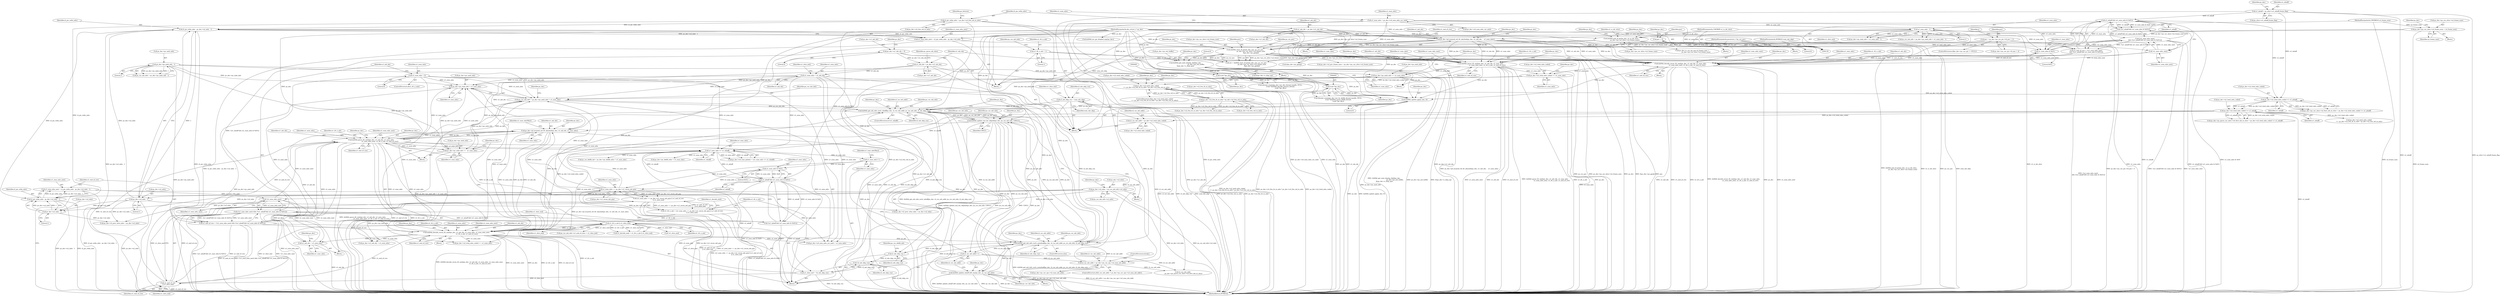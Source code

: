 digraph "0_Android_e629194c62a9a129ce378e08cb1059a8a53f1795_0@pointer" {
"1001018" [label="(Call,ps_dec->ps_nmb_info + u1_num_mbs)"];
"1000549" [label="(Call,ps_dec->ps_nmb_info - 1)"];
"1001253" [label="(Call,ps_dec->ps_nmb_info +=  u1_num_mbs)"];
"1001246" [label="(Call,ih264d_parse_tfr_nmb(ps_dec, u1_mb_idx, u1_num_mbs,\n                                     u1_num_mbs_next, u1_tfr_n_mb, u1_end_of_row))"];
"1001222" [label="(Call,ps_dec->pf_mvpred_ref_tfr_nby2mb(ps_dec, u1_mb_idx, u1_num_mbs))"];
"1001163" [label="(Call,ih264d_update_mbaff_left_nnz(ps_dec, ps_cur_mb_info))"];
"1001135" [label="(Call,ih264d_update_nnz_for_skipmb(ps_dec, ps_cur_mb_info, CAVLC))"];
"1001064" [label="(Call,ih264d_get_mb_info_cavlc_mbaff(ps_dec, i2_cur_mb_addr, ps_cur_mb_info, i2_mb_skip_run))"];
"1000966" [label="(Call,ih264d_update_qp(ps_dec, 0))"];
"1000681" [label="(Call,ih264d_decode_recon_tfr_nmb(ps_dec, u1_mb_idx, u1_num_mbs,\n                            u1_num_mbs_next, u1_tfr_n_mb, u1_end_of_row))"];
"1000620" [label="(Call,ps_dec->pf_mvpred_ref_tfr_nby2mb(ps_dec, u1_mb_idx,    u1_num_mbs))"];
"1000131" [label="(MethodParameterIn,dec_struct_t * ps_dec)"];
"1000142" [label="(Call,u1_mb_idx = ps_dec->u1_mb_idx)"];
"1000523" [label="(Call,u1_num_mbs = ps_dec->u4_num_mbs_cur_nmb)"];
"1000537" [label="(Call,u1_num_mbs - 1)"];
"1000648" [label="(Call,u1_num_mbs & 0x01)"];
"1000643" [label="(Call,!u1_num_mbs_next)"];
"1000631" [label="(Call,u1_num_mbs_next = i2_pic_wdin_mbs - ps_dec->u2_mbx - 1)"];
"1000633" [label="(Call,i2_pic_wdin_mbs - ps_dec->u2_mbx - 1)"];
"1000151" [label="(Call,i2_pic_wdin_mbs = ps_dec->u2_frm_wd_in_mbs)"];
"1000635" [label="(Call,ps_dec->u2_mbx - 1)"];
"1000574" [label="(Call,ps_dec->u2_mbx = ps_cur_mb_info->u2_mbx)"];
"1000654" [label="(Call,u1_tfr_n_mb = 1)"];
"1000640" [label="(Call,u1_end_of_row = (!u1_num_mbs_next)\n && (!(u1_mbaff && (u1_num_mbs & 0x01))))"];
"1000642" [label="(Call,(!u1_num_mbs_next)\n && (!(u1_mbaff && (u1_num_mbs & 0x01))))"];
"1000645" [label="(Call,!(u1_mbaff && (u1_num_mbs & 0x01)))"];
"1000646" [label="(Call,u1_mbaff && (u1_num_mbs & 0x01))"];
"1000190" [label="(Call,u1_mbaff = ps_slice->u1_mbaff_frame_flag)"];
"1000393" [label="(Call,ih264d_get_next_display_field(ps_dec,\n                                              ps_dec->ps_out_buffer,\n &(ps_dec->s_disp_op)))"];
"1000354" [label="(Call,ih264d_start_of_pic(ps_dec, poc, ps_cur_poc,\n                         ps_dec->ps_cur_slice->u2_frame_num,\n                         &ps_dec->ps_pps[j]))"];
"1000228" [label="(Call,ih264d_end_of_pic(ps_dec, u1_is_idr_slice,\n                ps_dec->ps_cur_slice->u2_frame_num))"];
"1000133" [label="(MethodParameterIn,UWORD8 u1_is_idr_slice)"];
"1000215" [label="(Call,ps_dec->ps_cur_slice->u2_frame_num = u2_frame_num)"];
"1000134" [label="(MethodParameterIn,UWORD16 u2_frame_num)"];
"1000251" [label="(Call,poc = 0)"];
"1000282" [label="(Call,poc = ps_dec->ps_cur_pic->i4_poc + 2)"];
"1000135" [label="(MethodParameterIn,pocstruct_t *ps_cur_poc)"];
"1000448" [label="(Call,(void *)ps_dec)"];
"1000492" [label="(Call,(void *)ps_dec)"];
"1000667" [label="(Call,ih264d_parse_tfr_nmb(ps_dec, u1_mb_idx, u1_num_mbs,\n                            u1_num_mbs_next, u1_tfr_n_mb, u1_end_of_row))"];
"1001260" [label="(Call,ih264d_decode_recon_tfr_nmb(ps_dec, u1_mb_idx, u1_num_mbs, u1_num_mbs_next,\n                                            u1_tfr_n_mb, u1_end_of_row))"];
"1001186" [label="(Call,!u1_num_mbs_next)"];
"1001174" [label="(Call,u1_num_mbs_next = i2_pic_wdin_mbs - ps_dec->u2_mbx - 1)"];
"1001176" [label="(Call,i2_pic_wdin_mbs - ps_dec->u2_mbx - 1)"];
"1001178" [label="(Call,ps_dec->u2_mbx - 1)"];
"1001211" [label="(Call,u1_tfr_n_mb || u1_slice_end)"];
"1001198" [label="(Call,u1_tfr_n_mb = (u1_num_mbs == ps_dec->u1_recon_mb_grp) || u1_end_of_row\n || u1_slice_end)"];
"1001200" [label="(Call,(u1_num_mbs == ps_dec->u1_recon_mb_grp) || u1_end_of_row\n || u1_slice_end)"];
"1001201" [label="(Call,u1_num_mbs == ps_dec->u1_recon_mb_grp)"];
"1001191" [label="(Call,u1_num_mbs & 0x01)"];
"1001168" [label="(Call,u1_num_mbs++)"];
"1001037" [label="(Call,u1_num_mbs >> u1_mbaff)"];
"1000979" [label="(Call,u1_num_mbs = u1_mb_idx)"];
"1000969" [label="(Call,u1_mb_idx = ps_dec->u1_mb_idx)"];
"1000693" [label="(Call,ps_dec->u1_mb_idx = 0)"];
"1001274" [label="(Call,u1_num_mbs = 0)"];
"1001189" [label="(Call,u1_mbaff && (u1_num_mbs & 0x01))"];
"1000883" [label="(Call,ps_dec->u2_total_mbs_coded << u1_mbaff)"];
"1000843" [label="(Call,ps_dec->u2_total_mbs_coded << u1_mbaff)"];
"1000704" [label="(Call,ps_dec->u2_total_mbs_coded\n >= ps_dec->u2_frm_ht_in_mbs * ps_dec->u2_frm_wd_in_mbs)"];
"1000688" [label="(Call,ps_dec->u2_total_mbs_coded += u1_num_mbs)"];
"1000708" [label="(Call,ps_dec->u2_frm_ht_in_mbs * ps_dec->u2_frm_wd_in_mbs)"];
"1001206" [label="(Call,u1_end_of_row\n || u1_slice_end)"];
"1001183" [label="(Call,u1_end_of_row = (!u1_num_mbs_next) && (!(u1_mbaff && (u1_num_mbs & 0x01))))"];
"1001185" [label="(Call,(!u1_num_mbs_next) && (!(u1_mbaff && (u1_num_mbs & 0x01))))"];
"1001188" [label="(Call,!(u1_mbaff && (u1_num_mbs & 0x01)))"];
"1001194" [label="(Call,u1_slice_end = !i2_mb_skip_run)"];
"1001196" [label="(Call,!i2_mb_skip_run)"];
"1001151" [label="(Call,i2_mb_skip_run--)"];
"1001070" [label="(Call,ih264d_get_mb_info_cavlc_nonmbaff(ps_dec, i2_cur_mb_addr, ps_cur_mb_info, i2_mb_skip_run))"];
"1001008" [label="(Call,i2_cur_mb_addr > ps_dec->ps_cur_sps->u2_max_mb_addr)"];
"1001166" [label="(Call,i2_cur_mb_addr++)"];
"1000994" [label="(Call,i2_cur_mb_addr = ps_dec->u2_total_mbs_coded)"];
"1001016" [label="(Call,ps_cur_mb_info = ps_dec->ps_nmb_info + u1_num_mbs)"];
"1000674" [label="(Call,ps_dec->ps_nmb_info += u1_num_mbs)"];
"1000999" [label="(Call,i2_mb_skip_run = num_mb_skip)"];
"1000132" [label="(MethodParameterIn,WORD32 num_mb_skip)"];
"1001277" [label="(Call,u1_mb_idx = u1_num_mbs)"];
"1000160" [label="(Identifier,ps_bitstrm)"];
"1001185" [label="(Call,(!u1_num_mbs_next) && (!(u1_mbaff && (u1_num_mbs & 0x01))))"];
"1001033" [label="(Call,ps_dec->u4_num_pmbair = (u1_num_mbs >> u1_mbaff))"];
"1001065" [label="(Identifier,ps_dec)"];
"1000670" [label="(Identifier,u1_num_mbs)"];
"1001184" [label="(Identifier,u1_end_of_row)"];
"1001200" [label="(Call,(u1_num_mbs == ps_dec->u1_recon_mb_grp) || u1_end_of_row\n || u1_slice_end)"];
"1001190" [label="(Identifier,u1_mbaff)"];
"1000538" [label="(Identifier,u1_num_mbs)"];
"1001245" [label="(Block,)"];
"1000404" [label="(Literal,0)"];
"1000492" [label="(Call,(void *)ps_dec)"];
"1001003" [label="(Call,!u1_slice_end)"];
"1000695" [label="(Identifier,ps_dec)"];
"1000684" [label="(Identifier,u1_num_mbs)"];
"1000448" [label="(Call,(void *)ps_dec)"];
"1001275" [label="(Identifier,u1_num_mbs)"];
"1001224" [label="(Identifier,u1_mb_idx)"];
"1001186" [label="(Call,!u1_num_mbs_next)"];
"1001194" [label="(Call,u1_slice_end = !i2_mb_skip_run)"];
"1001188" [label="(Call,!(u1_mbaff && (u1_num_mbs & 0x01)))"];
"1001000" [label="(Identifier,i2_mb_skip_run)"];
"1000690" [label="(Identifier,ps_dec)"];
"1001162" [label="(Block,)"];
"1001005" [label="(Block,)"];
"1001078" [label="(Identifier,ps_dec)"];
"1000999" [label="(Call,i2_mb_skip_run = num_mb_skip)"];
"1001151" [label="(Call,i2_mb_skip_run--)"];
"1000642" [label="(Call,(!u1_num_mbs_next)\n && (!(u1_mbaff && (u1_num_mbs & 0x01))))"];
"1000675" [label="(Call,ps_dec->ps_nmb_info)"];
"1000887" [label="(Identifier,u1_mbaff)"];
"1001196" [label="(Call,!i2_mb_skip_run)"];
"1000133" [label="(MethodParameterIn,UWORD8 u1_is_idr_slice)"];
"1001254" [label="(Call,ps_dec->ps_nmb_info)"];
"1000968" [label="(Literal,0)"];
"1000216" [label="(Call,ps_dec->ps_cur_slice->u2_frame_num)"];
"1001016" [label="(Call,ps_cur_mb_info = ps_dec->ps_nmb_info + u1_num_mbs)"];
"1001296" [label="(Call,i2_cur_mb_addr\n - ps_dec->ps_parse_cur_slice->u4_first_mb_in_slice)"];
"1000688" [label="(Call,ps_dec->u2_total_mbs_coded += u1_num_mbs)"];
"1000132" [label="(MethodParameterIn,WORD32 num_mb_skip)"];
"1001203" [label="(Call,ps_dec->u1_recon_mb_grp)"];
"1001040" [label="(Call,ps_cur_deblk_mb = ps_dec->ps_deblk_mbn + u1_num_mbs)"];
"1001248" [label="(Identifier,u1_mb_idx)"];
"1001164" [label="(Identifier,ps_dec)"];
"1000727" [label="(Call,ps_dec->i2_prev_slice_mbx = ps_dec->u2_mbx)"];
"1000643" [label="(Call,!u1_num_mbs_next)"];
"1000522" [label="(Block,)"];
"1000967" [label="(Identifier,ps_dec)"];
"1000681" [label="(Call,ih264d_decode_recon_tfr_nmb(ps_dec, u1_mb_idx, u1_num_mbs,\n                            u1_num_mbs_next, u1_tfr_n_mb, u1_end_of_row))"];
"1001249" [label="(Identifier,u1_num_mbs)"];
"1000659" [label="(Identifier,ps_cur_mb_info)"];
"1000225" [label="(Identifier,ps_dec)"];
"1000981" [label="(Identifier,u1_mb_idx)"];
"1000214" [label="(Block,)"];
"1000983" [label="(Identifier,u1_slice_end)"];
"1000356" [label="(Identifier,poc)"];
"1000647" [label="(Identifier,u1_mbaff)"];
"1000354" [label="(Call,ih264d_start_of_pic(ps_dec, poc, ps_cur_poc,\n                         ps_dec->ps_cur_slice->u2_frame_num,\n                         &ps_dec->ps_pps[j]))"];
"1001155" [label="(Identifier,ps_cur_deblk_mb)"];
"1000575" [label="(Call,ps_dec->u2_mbx)"];
"1000692" [label="(Identifier,u1_num_mbs)"];
"1000392" [label="(Block,)"];
"1001008" [label="(Call,i2_cur_mb_addr > ps_dec->ps_cur_sps->u2_max_mb_addr)"];
"1000621" [label="(Identifier,ps_dec)"];
"1000650" [label="(Literal,0x01)"];
"1000206" [label="(Call,ih264d_err_pic_dispbuf_mgr(ps_dec))"];
"1001066" [label="(Identifier,i2_cur_mb_addr)"];
"1001166" [label="(Call,i2_cur_mb_addr++)"];
"1000694" [label="(Call,ps_dec->u1_mb_idx)"];
"1001142" [label="(Identifier,ps_cur_mb_info)"];
"1001272" [label="(ControlStructure,if(u1_tfr_n_mb))"];
"1001251" [label="(Identifier,u1_tfr_n_mb)"];
"1000640" [label="(Call,u1_end_of_row = (!u1_num_mbs_next)\n && (!(u1_mbaff && (u1_num_mbs & 0x01))))"];
"1000215" [label="(Call,ps_dec->ps_cur_slice->u2_frame_num = u2_frame_num)"];
"1000994" [label="(Call,i2_cur_mb_addr = ps_dec->u2_total_mbs_coded)"];
"1000484" [label="(Call,ithread_create(ps_dec->pv_bs_deblk_thread_handle, NULL,\n (void *)ih264d_recon_deblk_thread,\n (void *)ps_dec))"];
"1000671" [label="(Identifier,u1_num_mbs_next)"];
"1000686" [label="(Identifier,u1_tfr_n_mb)"];
"1000363" [label="(Call,&ps_dec->ps_pps[j])"];
"1001179" [label="(Call,ps_dec->u2_mbx)"];
"1001010" [label="(Call,ps_dec->ps_cur_sps->u2_max_mb_addr)"];
"1000654" [label="(Call,u1_tfr_n_mb = 1)"];
"1000539" [label="(Literal,1)"];
"1000537" [label="(Call,u1_num_mbs - 1)"];
"1001137" [label="(Identifier,ps_cur_mb_info)"];
"1000231" [label="(Call,ps_dec->ps_cur_slice->u2_frame_num)"];
"1001023" [label="(Call,ps_dec->u4_num_mbs_cur_nmb = u1_num_mbs)"];
"1000697" [label="(Literal,0)"];
"1001222" [label="(Call,ps_dec->pf_mvpred_ref_tfr_nby2mb(ps_dec, u1_mb_idx, u1_num_mbs))"];
"1000644" [label="(Identifier,u1_num_mbs_next)"];
"1001176" [label="(Call,i2_pic_wdin_mbs - ps_dec->u2_mbx - 1)"];
"1000673" [label="(Identifier,u1_end_of_row)"];
"1000236" [label="(Call,ps_dec->s_cur_pic_poc.u2_frame_num =\n                ps_dec->ps_cur_slice->u2_frame_num)"];
"1001201" [label="(Call,u1_num_mbs == ps_dec->u1_recon_mb_grp)"];
"1001207" [label="(Identifier,u1_end_of_row)"];
"1000253" [label="(Literal,0)"];
"1001212" [label="(Identifier,u1_tfr_n_mb)"];
"1001223" [label="(Identifier,ps_dec)"];
"1001260" [label="(Call,ih264d_decode_recon_tfr_nmb(ps_dec, u1_mb_idx, u1_num_mbs, u1_num_mbs_next,\n                                            u1_tfr_n_mb, u1_end_of_row))"];
"1001073" [label="(Identifier,ps_cur_mb_info)"];
"1000251" [label="(Call,poc = 0)"];
"1000152" [label="(Identifier,i2_pic_wdin_mbs)"];
"1001152" [label="(Identifier,i2_mb_skip_run)"];
"1000689" [label="(Call,ps_dec->u2_total_mbs_coded)"];
"1001246" [label="(Call,ih264d_parse_tfr_nmb(ps_dec, u1_mb_idx, u1_num_mbs,\n                                     u1_num_mbs_next, u1_tfr_n_mb, u1_end_of_row))"];
"1001019" [label="(Call,ps_dec->ps_nmb_info)"];
"1001169" [label="(Identifier,u1_num_mbs)"];
"1000704" [label="(Call,ps_dec->u2_total_mbs_coded\n >= ps_dec->u2_frm_ht_in_mbs * ps_dec->u2_frm_wd_in_mbs)"];
"1001208" [label="(Identifier,u1_slice_end)"];
"1000633" [label="(Call,i2_pic_wdin_mbs - ps_dec->u2_mbx - 1)"];
"1000190" [label="(Call,u1_mbaff = ps_slice->u1_mbaff_frame_flag)"];
"1001210" [label="(Identifier,u1_decode_nmb)"];
"1000494" [label="(Identifier,ps_dec)"];
"1001198" [label="(Call,u1_tfr_n_mb = (u1_num_mbs == ps_dec->u1_recon_mb_grp) || u1_end_of_row\n || u1_slice_end)"];
"1000980" [label="(Identifier,u1_num_mbs)"];
"1000283" [label="(Identifier,poc)"];
"1001015" [label="(ControlStructure,break;)"];
"1000672" [label="(Identifier,u1_tfr_n_mb)"];
"1001213" [label="(Identifier,u1_slice_end)"];
"1001177" [label="(Identifier,i2_pic_wdin_mbs)"];
"1001339" [label="(Call,ps_dec->u2_total_mbs_coded\n >= ps_dec->u2_frm_ht_in_mbs * ps_dec->u2_frm_wd_in_mbs)"];
"1000703" [label="(ControlStructure,if(ps_dec->u2_total_mbs_coded\n >= ps_dec->u2_frm_ht_in_mbs * ps_dec->u2_frm_wd_in_mbs))"];
"1001255" [label="(Identifier,ps_dec)"];
"1001276" [label="(Literal,0)"];
"1001206" [label="(Call,u1_end_of_row\n || u1_slice_end)"];
"1000134" [label="(MethodParameterIn,UWORD16 u2_frame_num)"];
"1000284" [label="(Call,ps_dec->ps_cur_pic->i4_poc + 2)"];
"1000623" [label="(Identifier,u1_num_mbs)"];
"1001221" [label="(Block,)"];
"1000626" [label="(Identifier,ps_dec)"];
"1000201" [label="(Identifier,ps_dec)"];
"1001189" [label="(Call,u1_mbaff && (u1_num_mbs & 0x01))"];
"1001225" [label="(Identifier,u1_num_mbs)"];
"1000971" [label="(Call,ps_dec->u1_mb_idx)"];
"1000712" [label="(Call,ps_dec->u2_frm_wd_in_mbs)"];
"1000683" [label="(Identifier,u1_mb_idx)"];
"1000257" [label="(Identifier,ps_dec)"];
"1000868" [label="(Call,ps_dec->u2_prv_frame_num = ps_dec->ps_cur_slice->u2_frame_num)"];
"1000693" [label="(Call,ps_dec->u1_mb_idx = 0)"];
"1001071" [label="(Identifier,ps_dec)"];
"1001062" [label="(ControlStructure,if (u1_mbaff))"];
"1000641" [label="(Identifier,u1_end_of_row)"];
"1000996" [label="(Call,ps_dec->u2_total_mbs_coded)"];
"1000357" [label="(Identifier,ps_cur_poc)"];
"1001138" [label="(Identifier,CAVLC)"];
"1000352" [label="(Call,ret = ih264d_start_of_pic(ps_dec, poc, ps_cur_poc,\n                         ps_dec->ps_cur_slice->u2_frame_num,\n                         &ps_dec->ps_pps[j]))"];
"1001274" [label="(Call,u1_num_mbs = 0)"];
"1000239" [label="(Identifier,ps_dec)"];
"1001018" [label="(Call,ps_dec->ps_nmb_info + u1_num_mbs)"];
"1001257" [label="(Identifier,u1_num_mbs)"];
"1000191" [label="(Identifier,u1_mbaff)"];
"1001001" [label="(Identifier,num_mb_skip)"];
"1001163" [label="(Call,ih264d_update_mbaff_left_nnz(ps_dec, ps_cur_mb_info))"];
"1001037" [label="(Call,u1_num_mbs >> u1_mbaff)"];
"1001259" [label="(Block,)"];
"1000620" [label="(Call,ps_dec->pf_mvpred_ref_tfr_nby2mb(ps_dec, u1_mb_idx,    u1_num_mbs))"];
"1001279" [label="(Identifier,u1_num_mbs)"];
"1001282" [label="(Identifier,ps_dec)"];
"1000230" [label="(Identifier,u1_is_idr_slice)"];
"1001182" [label="(Literal,1)"];
"1001039" [label="(Identifier,u1_mbaff)"];
"1000652" [label="(Identifier,u1_slice_end)"];
"1001069" [label="(ControlStructure,else)"];
"1000192" [label="(Call,ps_slice->u1_mbaff_frame_flag)"];
"1000221" [label="(Identifier,u2_frame_num)"];
"1000276" [label="(ControlStructure,if(ps_dec->ps_cur_pic != NULL))"];
"1000685" [label="(Identifier,u1_num_mbs_next)"];
"1000151" [label="(Call,i2_pic_wdin_mbs = ps_dec->u2_frm_wd_in_mbs)"];
"1000395" [label="(Call,ps_dec->ps_out_buffer)"];
"1000667" [label="(Call,ih264d_parse_tfr_nmb(ps_dec, u1_mb_idx, u1_num_mbs,\n                            u1_num_mbs_next, u1_tfr_n_mb, u1_end_of_row))"];
"1000229" [label="(Identifier,ps_dec)"];
"1000676" [label="(Identifier,ps_dec)"];
"1001264" [label="(Identifier,u1_num_mbs_next)"];
"1001175" [label="(Identifier,u1_num_mbs_next)"];
"1001250" [label="(Identifier,u1_num_mbs_next)"];
"1000883" [label="(Call,ps_dec->u2_total_mbs_coded << u1_mbaff)"];
"1000884" [label="(Call,ps_dec->u2_total_mbs_coded)"];
"1001195" [label="(Identifier,u1_slice_end)"];
"1000153" [label="(Call,ps_dec->u2_frm_wd_in_mbs)"];
"1000450" [label="(Identifier,ps_dec)"];
"1000131" [label="(MethodParameterIn,dec_struct_t * ps_dec)"];
"1000843" [label="(Call,ps_dec->u2_total_mbs_coded << u1_mbaff)"];
"1000549" [label="(Call,ps_dec->ps_nmb_info - 1)"];
"1000525" [label="(Call,ps_dec->u4_num_mbs_cur_nmb)"];
"1001262" [label="(Identifier,u1_mb_idx)"];
"1001038" [label="(Identifier,u1_num_mbs)"];
"1000674" [label="(Call,ps_dec->ps_nmb_info += u1_num_mbs)"];
"1001261" [label="(Identifier,ps_dec)"];
"1000550" [label="(Call,ps_dec->ps_nmb_info)"];
"1000645" [label="(Call,!(u1_mbaff && (u1_num_mbs & 0x01)))"];
"1001277" [label="(Call,u1_mb_idx = u1_num_mbs)"];
"1001068" [label="(Identifier,i2_mb_skip_run)"];
"1001278" [label="(Identifier,u1_mb_idx)"];
"1000995" [label="(Identifier,i2_cur_mb_addr)"];
"1001214" [label="(Call,ps_cur_mb_info->u1_end_of_slice = u1_slice_end)"];
"1001191" [label="(Call,u1_num_mbs & 0x01)"];
"1000646" [label="(Call,u1_mbaff && (u1_num_mbs & 0x01))"];
"1000666" [label="(Block,)"];
"1000678" [label="(Identifier,u1_num_mbs)"];
"1000533" [label="(Call,ps_dec->ps_nmb_info + u1_num_mbs - 1)"];
"1000655" [label="(Identifier,u1_tfr_n_mb)"];
"1001183" [label="(Call,u1_end_of_row = (!u1_num_mbs_next) && (!(u1_mbaff && (u1_num_mbs & 0x01))))"];
"1001007" [label="(ControlStructure,if(i2_cur_mb_addr > ps_dec->ps_cur_sps->u2_max_mb_addr))"];
"1000725" [label="(Identifier,ps_dec)"];
"1000355" [label="(Identifier,ps_dec)"];
"1000143" [label="(Identifier,u1_mb_idx)"];
"1001197" [label="(Identifier,i2_mb_skip_run)"];
"1001247" [label="(Identifier,ps_dec)"];
"1000531" [label="(Call,ps_cur_mb_info = ps_dec->ps_nmb_info + u1_num_mbs - 1)"];
"1001202" [label="(Identifier,u1_num_mbs)"];
"1000144" [label="(Call,ps_dec->u1_mb_idx)"];
"1000634" [label="(Identifier,i2_pic_wdin_mbs)"];
"1000705" [label="(Call,ps_dec->u2_total_mbs_coded)"];
"1000574" [label="(Call,ps_dec->u2_mbx = ps_cur_mb_info->u2_mbx)"];
"1001265" [label="(Identifier,u1_tfr_n_mb)"];
"1001064" [label="(Call,ih264d_get_mb_info_cavlc_mbaff(ps_dec, i2_cur_mb_addr, ps_cur_mb_info, i2_mb_skip_run))"];
"1000979" [label="(Call,u1_num_mbs = u1_mb_idx)"];
"1000648" [label="(Call,u1_num_mbs & 0x01)"];
"1001004" [label="(Identifier,u1_slice_end)"];
"1000622" [label="(Identifier,u1_mb_idx)"];
"1000247" [label="(Block,)"];
"1000847" [label="(Identifier,u1_mbaff)"];
"1000969" [label="(Call,u1_mb_idx = ps_dec->u1_mb_idx)"];
"1001324" [label="(Call,ps_dec->i2_prev_slice_mbx = ps_dec->u2_mbx)"];
"1001343" [label="(Call,ps_dec->u2_frm_ht_in_mbs * ps_dec->u2_frm_wd_in_mbs)"];
"1000553" [label="(Literal,1)"];
"1001074" [label="(Identifier,i2_mb_skip_run)"];
"1000578" [label="(Call,ps_cur_mb_info->u2_mbx)"];
"1001178" [label="(Call,ps_dec->u2_mbx - 1)"];
"1001266" [label="(Identifier,u1_end_of_row)"];
"1001192" [label="(Identifier,u1_num_mbs)"];
"1001009" [label="(Identifier,i2_cur_mb_addr)"];
"1001135" [label="(Call,ih264d_update_nnz_for_skipmb(ps_dec, ps_cur_mb_info, CAVLC))"];
"1000844" [label="(Call,ps_dec->u2_total_mbs_coded)"];
"1001193" [label="(Literal,0x01)"];
"1000668" [label="(Identifier,ps_dec)"];
"1000639" [label="(Literal,1)"];
"1000709" [label="(Call,ps_dec->u2_frm_ht_in_mbs)"];
"1001167" [label="(Identifier,i2_cur_mb_addr)"];
"1000292" [label="(Identifier,j)"];
"1000631" [label="(Call,u1_num_mbs_next = i2_pic_wdin_mbs - ps_dec->u2_mbx - 1)"];
"1001042" [label="(Call,ps_dec->ps_deblk_mbn + u1_num_mbs)"];
"1001263" [label="(Identifier,u1_num_mbs)"];
"1000137" [label="(Block,)"];
"1000524" [label="(Identifier,u1_num_mbs)"];
"1000966" [label="(Call,ih264d_update_qp(ps_dec, 0))"];
"1000619" [label="(Block,)"];
"1001211" [label="(Call,u1_tfr_n_mb || u1_slice_end)"];
"1000636" [label="(Call,ps_dec->u2_mbx)"];
"1001171" [label="(Identifier,u1_num_mbsNby2)"];
"1001072" [label="(Identifier,i2_cur_mb_addr)"];
"1000523" [label="(Call,u1_num_mbs = ps_dec->u4_num_mbs_cur_nmb)"];
"1000700" [label="(Identifier,ps_dec)"];
"1000877" [label="(Call,ps_dec->ps_parse_cur_slice->u4_first_mb_in_slice = ps_dec->u2_total_mbs_coded << u1_mbaff)"];
"1000282" [label="(Call,poc = ps_dec->ps_cur_pic->i4_poc + 2)"];
"1000687" [label="(Identifier,u1_end_of_row)"];
"1000656" [label="(Literal,1)"];
"1000393" [label="(Call,ih264d_get_next_display_field(ps_dec,\n                                              ps_dec->ps_out_buffer,\n &(ps_dec->s_disp_op)))"];
"1000649" [label="(Identifier,u1_num_mbs)"];
"1000708" [label="(Call,ps_dec->u2_frm_ht_in_mbs * ps_dec->u2_frm_wd_in_mbs)"];
"1000975" [label="(Identifier,ps_parse_mb_data)"];
"1001165" [label="(Identifier,ps_cur_mb_info)"];
"1001227" [label="(Identifier,u1_num_mbsNby2)"];
"1001253" [label="(Call,ps_dec->ps_nmb_info +=  u1_num_mbs)"];
"1000394" [label="(Identifier,ps_dec)"];
"1000228" [label="(Call,ih264d_end_of_pic(ps_dec, u1_is_idr_slice,\n                ps_dec->ps_cur_slice->u2_frame_num))"];
"1000837" [label="(Call,ps_dec->ps_cur_slice->u2_first_mb_in_slice = ps_dec->u2_total_mbs_coded << u1_mbaff)"];
"1000142" [label="(Call,u1_mb_idx = ps_dec->u1_mb_idx)"];
"1000718" [label="(Identifier,ps_dec)"];
"1000398" [label="(Call,&(ps_dec->s_disp_op))"];
"1001017" [label="(Identifier,ps_cur_mb_info)"];
"1000583" [label="(Identifier,ps_dec)"];
"1000632" [label="(Identifier,u1_num_mbs_next)"];
"1000252" [label="(Identifier,poc)"];
"1000440" [label="(Call,ithread_create(ps_dec->pv_dec_thread_handle, NULL,\n (void *)ih264d_decode_picture_thread,\n (void *)ps_dec))"];
"1000682" [label="(Identifier,ps_dec)"];
"1000227" [label="(Block,)"];
"1001252" [label="(Identifier,u1_end_of_row)"];
"1000529" [label="(Identifier,u1_num_mbs)"];
"1001280" [label="(Call,ps_dec->u1_mb_idx = u1_num_mbs)"];
"1000970" [label="(Identifier,u1_mb_idx)"];
"1000635" [label="(Call,ps_dec->u2_mbx - 1)"];
"1000680" [label="(Block,)"];
"1001358" [label="(MethodReturn,WORD32)"];
"1000358" [label="(Call,ps_dec->ps_cur_slice->u2_frame_num)"];
"1001187" [label="(Identifier,u1_num_mbs_next)"];
"1001168" [label="(Call,u1_num_mbs++)"];
"1000669" [label="(Identifier,u1_mb_idx)"];
"1001025" [label="(Identifier,ps_dec)"];
"1000606" [label="(Block,)"];
"1001070" [label="(Call,ih264d_get_mb_info_cavlc_nonmbaff(ps_dec, i2_cur_mb_addr, ps_cur_mb_info, i2_mb_skip_run))"];
"1001067" [label="(Identifier,ps_cur_mb_info)"];
"1000135" [label="(MethodParameterIn,pocstruct_t *ps_cur_poc)"];
"1001174" [label="(Call,u1_num_mbs_next = i2_pic_wdin_mbs - ps_dec->u2_mbx - 1)"];
"1001199" [label="(Identifier,u1_tfr_n_mb)"];
"1001269" [label="(Identifier,ps_dec)"];
"1001136" [label="(Identifier,ps_dec)"];
"1000547" [label="(Call,ps_cur_mb_info = ps_dec->ps_nmb_info - 1)"];
"1001209" [label="(Call,u1_decode_nmb = u1_tfr_n_mb || u1_slice_end)"];
"1001267" [label="(Call,ps_dec->u2_total_mbs_coded += u1_num_mbs)"];
"1001022" [label="(Identifier,u1_num_mbs)"];
"1001018" -> "1001016"  [label="AST: "];
"1001018" -> "1001022"  [label="CFG: "];
"1001019" -> "1001018"  [label="AST: "];
"1001022" -> "1001018"  [label="AST: "];
"1001016" -> "1001018"  [label="CFG: "];
"1001018" -> "1001358"  [label="DDG: ps_dec->ps_nmb_info"];
"1000549" -> "1001018"  [label="DDG: ps_dec->ps_nmb_info"];
"1001253" -> "1001018"  [label="DDG: ps_dec->ps_nmb_info"];
"1000674" -> "1001018"  [label="DDG: ps_dec->ps_nmb_info"];
"1001201" -> "1001018"  [label="DDG: u1_num_mbs"];
"1000979" -> "1001018"  [label="DDG: u1_num_mbs"];
"1001274" -> "1001018"  [label="DDG: u1_num_mbs"];
"1001260" -> "1001018"  [label="DDG: u1_num_mbs"];
"1001246" -> "1001018"  [label="DDG: u1_num_mbs"];
"1000549" -> "1000547"  [label="AST: "];
"1000549" -> "1000553"  [label="CFG: "];
"1000550" -> "1000549"  [label="AST: "];
"1000553" -> "1000549"  [label="AST: "];
"1000547" -> "1000549"  [label="CFG: "];
"1000549" -> "1001358"  [label="DDG: ps_dec->ps_nmb_info"];
"1000549" -> "1000547"  [label="DDG: ps_dec->ps_nmb_info"];
"1000549" -> "1000547"  [label="DDG: 1"];
"1000549" -> "1000674"  [label="DDG: ps_dec->ps_nmb_info"];
"1000549" -> "1001016"  [label="DDG: ps_dec->ps_nmb_info"];
"1000549" -> "1001253"  [label="DDG: ps_dec->ps_nmb_info"];
"1001253" -> "1001245"  [label="AST: "];
"1001253" -> "1001257"  [label="CFG: "];
"1001254" -> "1001253"  [label="AST: "];
"1001257" -> "1001253"  [label="AST: "];
"1001269" -> "1001253"  [label="CFG: "];
"1001253" -> "1001358"  [label="DDG: ps_dec->ps_nmb_info"];
"1001253" -> "1001016"  [label="DDG: ps_dec->ps_nmb_info"];
"1001246" -> "1001253"  [label="DDG: u1_num_mbs"];
"1000674" -> "1001253"  [label="DDG: ps_dec->ps_nmb_info"];
"1001246" -> "1001245"  [label="AST: "];
"1001246" -> "1001252"  [label="CFG: "];
"1001247" -> "1001246"  [label="AST: "];
"1001248" -> "1001246"  [label="AST: "];
"1001249" -> "1001246"  [label="AST: "];
"1001250" -> "1001246"  [label="AST: "];
"1001251" -> "1001246"  [label="AST: "];
"1001252" -> "1001246"  [label="AST: "];
"1001255" -> "1001246"  [label="CFG: "];
"1001246" -> "1001358"  [label="DDG: u1_tfr_n_mb"];
"1001246" -> "1001358"  [label="DDG: ps_dec"];
"1001246" -> "1001358"  [label="DDG: u1_num_mbs_next"];
"1001246" -> "1001358"  [label="DDG: ih264d_parse_tfr_nmb(ps_dec, u1_mb_idx, u1_num_mbs,\n                                     u1_num_mbs_next, u1_tfr_n_mb, u1_end_of_row)"];
"1001246" -> "1001358"  [label="DDG: u1_end_of_row"];
"1001246" -> "1001016"  [label="DDG: u1_num_mbs"];
"1001246" -> "1001023"  [label="DDG: u1_num_mbs"];
"1001246" -> "1001037"  [label="DDG: u1_num_mbs"];
"1001246" -> "1001064"  [label="DDG: ps_dec"];
"1001246" -> "1001070"  [label="DDG: ps_dec"];
"1001222" -> "1001246"  [label="DDG: ps_dec"];
"1001222" -> "1001246"  [label="DDG: u1_mb_idx"];
"1001222" -> "1001246"  [label="DDG: u1_num_mbs"];
"1000131" -> "1001246"  [label="DDG: ps_dec"];
"1001186" -> "1001246"  [label="DDG: u1_num_mbs_next"];
"1001211" -> "1001246"  [label="DDG: u1_tfr_n_mb"];
"1001183" -> "1001246"  [label="DDG: u1_end_of_row"];
"1001206" -> "1001246"  [label="DDG: u1_end_of_row"];
"1001246" -> "1001267"  [label="DDG: u1_num_mbs"];
"1001246" -> "1001277"  [label="DDG: u1_num_mbs"];
"1001246" -> "1001280"  [label="DDG: u1_num_mbs"];
"1001222" -> "1001221"  [label="AST: "];
"1001222" -> "1001225"  [label="CFG: "];
"1001223" -> "1001222"  [label="AST: "];
"1001224" -> "1001222"  [label="AST: "];
"1001225" -> "1001222"  [label="AST: "];
"1001227" -> "1001222"  [label="CFG: "];
"1001222" -> "1001358"  [label="DDG: ps_dec->pf_mvpred_ref_tfr_nby2mb(ps_dec, u1_mb_idx, u1_num_mbs)"];
"1001163" -> "1001222"  [label="DDG: ps_dec"];
"1001135" -> "1001222"  [label="DDG: ps_dec"];
"1000131" -> "1001222"  [label="DDG: ps_dec"];
"1001277" -> "1001222"  [label="DDG: u1_mb_idx"];
"1000969" -> "1001222"  [label="DDG: u1_mb_idx"];
"1001201" -> "1001222"  [label="DDG: u1_num_mbs"];
"1001222" -> "1001260"  [label="DDG: ps_dec"];
"1001222" -> "1001260"  [label="DDG: u1_mb_idx"];
"1001222" -> "1001260"  [label="DDG: u1_num_mbs"];
"1001163" -> "1001162"  [label="AST: "];
"1001163" -> "1001165"  [label="CFG: "];
"1001164" -> "1001163"  [label="AST: "];
"1001165" -> "1001163"  [label="AST: "];
"1001167" -> "1001163"  [label="CFG: "];
"1001163" -> "1001358"  [label="DDG: ih264d_update_mbaff_left_nnz(ps_dec, ps_cur_mb_info)"];
"1001163" -> "1001358"  [label="DDG: ps_cur_mb_info"];
"1001163" -> "1001358"  [label="DDG: ps_dec"];
"1001163" -> "1001064"  [label="DDG: ps_dec"];
"1001163" -> "1001070"  [label="DDG: ps_dec"];
"1001135" -> "1001163"  [label="DDG: ps_dec"];
"1001135" -> "1001163"  [label="DDG: ps_cur_mb_info"];
"1000131" -> "1001163"  [label="DDG: ps_dec"];
"1001135" -> "1001005"  [label="AST: "];
"1001135" -> "1001138"  [label="CFG: "];
"1001136" -> "1001135"  [label="AST: "];
"1001137" -> "1001135"  [label="AST: "];
"1001138" -> "1001135"  [label="AST: "];
"1001142" -> "1001135"  [label="CFG: "];
"1001135" -> "1001358"  [label="DDG: ih264d_update_nnz_for_skipmb(ps_dec, ps_cur_mb_info, CAVLC)"];
"1001135" -> "1001358"  [label="DDG: ps_cur_mb_info"];
"1001135" -> "1001358"  [label="DDG: CAVLC"];
"1001135" -> "1001358"  [label="DDG: ps_dec"];
"1001135" -> "1001064"  [label="DDG: ps_dec"];
"1001135" -> "1001070"  [label="DDG: ps_dec"];
"1001064" -> "1001135"  [label="DDG: ps_dec"];
"1001064" -> "1001135"  [label="DDG: ps_cur_mb_info"];
"1001070" -> "1001135"  [label="DDG: ps_dec"];
"1001070" -> "1001135"  [label="DDG: ps_cur_mb_info"];
"1000131" -> "1001135"  [label="DDG: ps_dec"];
"1001064" -> "1001062"  [label="AST: "];
"1001064" -> "1001068"  [label="CFG: "];
"1001065" -> "1001064"  [label="AST: "];
"1001066" -> "1001064"  [label="AST: "];
"1001067" -> "1001064"  [label="AST: "];
"1001068" -> "1001064"  [label="AST: "];
"1001078" -> "1001064"  [label="CFG: "];
"1001064" -> "1001358"  [label="DDG: ih264d_get_mb_info_cavlc_mbaff(ps_dec, i2_cur_mb_addr, ps_cur_mb_info, i2_mb_skip_run)"];
"1000966" -> "1001064"  [label="DDG: ps_dec"];
"1001260" -> "1001064"  [label="DDG: ps_dec"];
"1000131" -> "1001064"  [label="DDG: ps_dec"];
"1001008" -> "1001064"  [label="DDG: i2_cur_mb_addr"];
"1001016" -> "1001064"  [label="DDG: ps_cur_mb_info"];
"1001196" -> "1001064"  [label="DDG: i2_mb_skip_run"];
"1000999" -> "1001064"  [label="DDG: i2_mb_skip_run"];
"1001064" -> "1001151"  [label="DDG: i2_mb_skip_run"];
"1001064" -> "1001166"  [label="DDG: i2_cur_mb_addr"];
"1000966" -> "1000137"  [label="AST: "];
"1000966" -> "1000968"  [label="CFG: "];
"1000967" -> "1000966"  [label="AST: "];
"1000968" -> "1000966"  [label="AST: "];
"1000970" -> "1000966"  [label="CFG: "];
"1000966" -> "1001358"  [label="DDG: ps_dec"];
"1000966" -> "1001358"  [label="DDG: ih264d_update_qp(ps_dec, 0)"];
"1000681" -> "1000966"  [label="DDG: ps_dec"];
"1000393" -> "1000966"  [label="DDG: ps_dec"];
"1000448" -> "1000966"  [label="DDG: ps_dec"];
"1000492" -> "1000966"  [label="DDG: ps_dec"];
"1000667" -> "1000966"  [label="DDG: ps_dec"];
"1000131" -> "1000966"  [label="DDG: ps_dec"];
"1000966" -> "1001070"  [label="DDG: ps_dec"];
"1000681" -> "1000680"  [label="AST: "];
"1000681" -> "1000687"  [label="CFG: "];
"1000682" -> "1000681"  [label="AST: "];
"1000683" -> "1000681"  [label="AST: "];
"1000684" -> "1000681"  [label="AST: "];
"1000685" -> "1000681"  [label="AST: "];
"1000686" -> "1000681"  [label="AST: "];
"1000687" -> "1000681"  [label="AST: "];
"1000690" -> "1000681"  [label="CFG: "];
"1000681" -> "1001358"  [label="DDG: ih264d_decode_recon_tfr_nmb(ps_dec, u1_mb_idx, u1_num_mbs,\n                            u1_num_mbs_next, u1_tfr_n_mb, u1_end_of_row)"];
"1000681" -> "1001358"  [label="DDG: ps_dec"];
"1000681" -> "1001358"  [label="DDG: u1_num_mbs_next"];
"1000681" -> "1001358"  [label="DDG: u1_mb_idx"];
"1000681" -> "1001358"  [label="DDG: u1_end_of_row"];
"1000681" -> "1001358"  [label="DDG: u1_tfr_n_mb"];
"1000620" -> "1000681"  [label="DDG: ps_dec"];
"1000620" -> "1000681"  [label="DDG: u1_mb_idx"];
"1000620" -> "1000681"  [label="DDG: u1_num_mbs"];
"1000131" -> "1000681"  [label="DDG: ps_dec"];
"1000142" -> "1000681"  [label="DDG: u1_mb_idx"];
"1000523" -> "1000681"  [label="DDG: u1_num_mbs"];
"1000648" -> "1000681"  [label="DDG: u1_num_mbs"];
"1000537" -> "1000681"  [label="DDG: u1_num_mbs"];
"1000643" -> "1000681"  [label="DDG: u1_num_mbs_next"];
"1000654" -> "1000681"  [label="DDG: u1_tfr_n_mb"];
"1000640" -> "1000681"  [label="DDG: u1_end_of_row"];
"1000681" -> "1000688"  [label="DDG: u1_num_mbs"];
"1000620" -> "1000619"  [label="AST: "];
"1000620" -> "1000623"  [label="CFG: "];
"1000621" -> "1000620"  [label="AST: "];
"1000622" -> "1000620"  [label="AST: "];
"1000623" -> "1000620"  [label="AST: "];
"1000626" -> "1000620"  [label="CFG: "];
"1000620" -> "1001358"  [label="DDG: ps_dec->pf_mvpred_ref_tfr_nby2mb(ps_dec, u1_mb_idx,    u1_num_mbs)"];
"1000131" -> "1000620"  [label="DDG: ps_dec"];
"1000142" -> "1000620"  [label="DDG: u1_mb_idx"];
"1000523" -> "1000620"  [label="DDG: u1_num_mbs"];
"1000537" -> "1000620"  [label="DDG: u1_num_mbs"];
"1000620" -> "1000648"  [label="DDG: u1_num_mbs"];
"1000620" -> "1000667"  [label="DDG: ps_dec"];
"1000620" -> "1000667"  [label="DDG: u1_mb_idx"];
"1000620" -> "1000667"  [label="DDG: u1_num_mbs"];
"1000131" -> "1000130"  [label="AST: "];
"1000131" -> "1001358"  [label="DDG: ps_dec"];
"1000131" -> "1000206"  [label="DDG: ps_dec"];
"1000131" -> "1000228"  [label="DDG: ps_dec"];
"1000131" -> "1000354"  [label="DDG: ps_dec"];
"1000131" -> "1000393"  [label="DDG: ps_dec"];
"1000131" -> "1000448"  [label="DDG: ps_dec"];
"1000131" -> "1000492"  [label="DDG: ps_dec"];
"1000131" -> "1000667"  [label="DDG: ps_dec"];
"1000131" -> "1001070"  [label="DDG: ps_dec"];
"1000131" -> "1001260"  [label="DDG: ps_dec"];
"1000142" -> "1000137"  [label="AST: "];
"1000142" -> "1000144"  [label="CFG: "];
"1000143" -> "1000142"  [label="AST: "];
"1000144" -> "1000142"  [label="AST: "];
"1000152" -> "1000142"  [label="CFG: "];
"1000142" -> "1001358"  [label="DDG: ps_dec->u1_mb_idx"];
"1000142" -> "1001358"  [label="DDG: u1_mb_idx"];
"1000142" -> "1000667"  [label="DDG: u1_mb_idx"];
"1000523" -> "1000522"  [label="AST: "];
"1000523" -> "1000525"  [label="CFG: "];
"1000524" -> "1000523"  [label="AST: "];
"1000525" -> "1000523"  [label="AST: "];
"1000529" -> "1000523"  [label="CFG: "];
"1000523" -> "1001358"  [label="DDG: ps_dec->u4_num_mbs_cur_nmb"];
"1000523" -> "1001358"  [label="DDG: u1_num_mbs"];
"1000523" -> "1000537"  [label="DDG: u1_num_mbs"];
"1000523" -> "1000648"  [label="DDG: u1_num_mbs"];
"1000523" -> "1000667"  [label="DDG: u1_num_mbs"];
"1000537" -> "1000533"  [label="AST: "];
"1000537" -> "1000539"  [label="CFG: "];
"1000538" -> "1000537"  [label="AST: "];
"1000539" -> "1000537"  [label="AST: "];
"1000533" -> "1000537"  [label="CFG: "];
"1000537" -> "1001358"  [label="DDG: u1_num_mbs"];
"1000537" -> "1000531"  [label="DDG: u1_num_mbs"];
"1000537" -> "1000531"  [label="DDG: 1"];
"1000537" -> "1000533"  [label="DDG: u1_num_mbs"];
"1000537" -> "1000533"  [label="DDG: 1"];
"1000537" -> "1000648"  [label="DDG: u1_num_mbs"];
"1000537" -> "1000667"  [label="DDG: u1_num_mbs"];
"1000648" -> "1000646"  [label="AST: "];
"1000648" -> "1000650"  [label="CFG: "];
"1000649" -> "1000648"  [label="AST: "];
"1000650" -> "1000648"  [label="AST: "];
"1000646" -> "1000648"  [label="CFG: "];
"1000648" -> "1000646"  [label="DDG: u1_num_mbs"];
"1000648" -> "1000646"  [label="DDG: 0x01"];
"1000648" -> "1000667"  [label="DDG: u1_num_mbs"];
"1000643" -> "1000642"  [label="AST: "];
"1000643" -> "1000644"  [label="CFG: "];
"1000644" -> "1000643"  [label="AST: "];
"1000647" -> "1000643"  [label="CFG: "];
"1000642" -> "1000643"  [label="CFG: "];
"1000643" -> "1000642"  [label="DDG: u1_num_mbs_next"];
"1000631" -> "1000643"  [label="DDG: u1_num_mbs_next"];
"1000643" -> "1000667"  [label="DDG: u1_num_mbs_next"];
"1000631" -> "1000606"  [label="AST: "];
"1000631" -> "1000633"  [label="CFG: "];
"1000632" -> "1000631"  [label="AST: "];
"1000633" -> "1000631"  [label="AST: "];
"1000641" -> "1000631"  [label="CFG: "];
"1000631" -> "1001358"  [label="DDG: i2_pic_wdin_mbs - ps_dec->u2_mbx - 1"];
"1000633" -> "1000631"  [label="DDG: i2_pic_wdin_mbs"];
"1000633" -> "1000631"  [label="DDG: ps_dec->u2_mbx - 1"];
"1000633" -> "1000635"  [label="CFG: "];
"1000634" -> "1000633"  [label="AST: "];
"1000635" -> "1000633"  [label="AST: "];
"1000633" -> "1001358"  [label="DDG: ps_dec->u2_mbx - 1"];
"1000633" -> "1001358"  [label="DDG: i2_pic_wdin_mbs"];
"1000151" -> "1000633"  [label="DDG: i2_pic_wdin_mbs"];
"1000635" -> "1000633"  [label="DDG: ps_dec->u2_mbx"];
"1000635" -> "1000633"  [label="DDG: 1"];
"1000633" -> "1001176"  [label="DDG: i2_pic_wdin_mbs"];
"1000151" -> "1000137"  [label="AST: "];
"1000151" -> "1000153"  [label="CFG: "];
"1000152" -> "1000151"  [label="AST: "];
"1000153" -> "1000151"  [label="AST: "];
"1000160" -> "1000151"  [label="CFG: "];
"1000151" -> "1001358"  [label="DDG: i2_pic_wdin_mbs"];
"1000151" -> "1001358"  [label="DDG: ps_dec->u2_frm_wd_in_mbs"];
"1000151" -> "1001176"  [label="DDG: i2_pic_wdin_mbs"];
"1000635" -> "1000639"  [label="CFG: "];
"1000636" -> "1000635"  [label="AST: "];
"1000639" -> "1000635"  [label="AST: "];
"1000635" -> "1001358"  [label="DDG: ps_dec->u2_mbx"];
"1000574" -> "1000635"  [label="DDG: ps_dec->u2_mbx"];
"1000635" -> "1000727"  [label="DDG: ps_dec->u2_mbx"];
"1000635" -> "1001178"  [label="DDG: ps_dec->u2_mbx"];
"1000635" -> "1001324"  [label="DDG: ps_dec->u2_mbx"];
"1000574" -> "1000522"  [label="AST: "];
"1000574" -> "1000578"  [label="CFG: "];
"1000575" -> "1000574"  [label="AST: "];
"1000578" -> "1000574"  [label="AST: "];
"1000583" -> "1000574"  [label="CFG: "];
"1000574" -> "1001358"  [label="DDG: ps_dec->u2_mbx"];
"1000574" -> "1001358"  [label="DDG: ps_cur_mb_info->u2_mbx"];
"1000574" -> "1000727"  [label="DDG: ps_dec->u2_mbx"];
"1000574" -> "1001178"  [label="DDG: ps_dec->u2_mbx"];
"1000574" -> "1001324"  [label="DDG: ps_dec->u2_mbx"];
"1000654" -> "1000606"  [label="AST: "];
"1000654" -> "1000656"  [label="CFG: "];
"1000655" -> "1000654"  [label="AST: "];
"1000656" -> "1000654"  [label="AST: "];
"1000659" -> "1000654"  [label="CFG: "];
"1000654" -> "1000667"  [label="DDG: u1_tfr_n_mb"];
"1000640" -> "1000606"  [label="AST: "];
"1000640" -> "1000642"  [label="CFG: "];
"1000641" -> "1000640"  [label="AST: "];
"1000642" -> "1000640"  [label="AST: "];
"1000652" -> "1000640"  [label="CFG: "];
"1000640" -> "1001358"  [label="DDG: (!u1_num_mbs_next)\n && (!(u1_mbaff && (u1_num_mbs & 0x01)))"];
"1000642" -> "1000640"  [label="DDG: !u1_num_mbs_next"];
"1000642" -> "1000640"  [label="DDG: !(u1_mbaff && (u1_num_mbs & 0x01))"];
"1000640" -> "1000667"  [label="DDG: u1_end_of_row"];
"1000642" -> "1000645"  [label="CFG: "];
"1000645" -> "1000642"  [label="AST: "];
"1000642" -> "1001358"  [label="DDG: !u1_num_mbs_next"];
"1000642" -> "1001358"  [label="DDG: !(u1_mbaff && (u1_num_mbs & 0x01))"];
"1000645" -> "1000642"  [label="DDG: u1_mbaff && (u1_num_mbs & 0x01)"];
"1000642" -> "1001185"  [label="DDG: !(u1_mbaff && (u1_num_mbs & 0x01))"];
"1000645" -> "1000646"  [label="CFG: "];
"1000646" -> "1000645"  [label="AST: "];
"1000645" -> "1001358"  [label="DDG: u1_mbaff && (u1_num_mbs & 0x01)"];
"1000646" -> "1000645"  [label="DDG: u1_mbaff"];
"1000646" -> "1000645"  [label="DDG: u1_num_mbs & 0x01"];
"1000646" -> "1000647"  [label="CFG: "];
"1000647" -> "1000646"  [label="AST: "];
"1000646" -> "1001358"  [label="DDG: u1_mbaff"];
"1000646" -> "1001358"  [label="DDG: u1_num_mbs & 0x01"];
"1000190" -> "1000646"  [label="DDG: u1_mbaff"];
"1000646" -> "1000843"  [label="DDG: u1_mbaff"];
"1000646" -> "1001189"  [label="DDG: u1_num_mbs & 0x01"];
"1000190" -> "1000137"  [label="AST: "];
"1000190" -> "1000192"  [label="CFG: "];
"1000191" -> "1000190"  [label="AST: "];
"1000192" -> "1000190"  [label="AST: "];
"1000201" -> "1000190"  [label="CFG: "];
"1000190" -> "1001358"  [label="DDG: u1_mbaff"];
"1000190" -> "1001358"  [label="DDG: ps_slice->u1_mbaff_frame_flag"];
"1000190" -> "1000843"  [label="DDG: u1_mbaff"];
"1000393" -> "1000392"  [label="AST: "];
"1000393" -> "1000398"  [label="CFG: "];
"1000394" -> "1000393"  [label="AST: "];
"1000395" -> "1000393"  [label="AST: "];
"1000398" -> "1000393"  [label="AST: "];
"1000404" -> "1000393"  [label="CFG: "];
"1000393" -> "1001358"  [label="DDG: &(ps_dec->s_disp_op)"];
"1000393" -> "1001358"  [label="DDG: ih264d_get_next_display_field(ps_dec,\n                                              ps_dec->ps_out_buffer,\n &(ps_dec->s_disp_op))"];
"1000393" -> "1001358"  [label="DDG: ps_dec->ps_out_buffer"];
"1000354" -> "1000393"  [label="DDG: ps_dec"];
"1000393" -> "1000448"  [label="DDG: ps_dec"];
"1000393" -> "1000492"  [label="DDG: ps_dec"];
"1000354" -> "1000352"  [label="AST: "];
"1000354" -> "1000363"  [label="CFG: "];
"1000355" -> "1000354"  [label="AST: "];
"1000356" -> "1000354"  [label="AST: "];
"1000357" -> "1000354"  [label="AST: "];
"1000358" -> "1000354"  [label="AST: "];
"1000363" -> "1000354"  [label="AST: "];
"1000352" -> "1000354"  [label="CFG: "];
"1000354" -> "1001358"  [label="DDG: poc"];
"1000354" -> "1001358"  [label="DDG: ps_cur_poc"];
"1000354" -> "1001358"  [label="DDG: ps_dec->ps_cur_slice->u2_frame_num"];
"1000354" -> "1001358"  [label="DDG: ps_dec"];
"1000354" -> "1001358"  [label="DDG: &ps_dec->ps_pps[j]"];
"1000354" -> "1000352"  [label="DDG: ps_dec->ps_cur_slice->u2_frame_num"];
"1000354" -> "1000352"  [label="DDG: &ps_dec->ps_pps[j]"];
"1000354" -> "1000352"  [label="DDG: ps_dec"];
"1000354" -> "1000352"  [label="DDG: ps_cur_poc"];
"1000354" -> "1000352"  [label="DDG: poc"];
"1000228" -> "1000354"  [label="DDG: ps_dec"];
"1000228" -> "1000354"  [label="DDG: ps_dec->ps_cur_slice->u2_frame_num"];
"1000251" -> "1000354"  [label="DDG: poc"];
"1000282" -> "1000354"  [label="DDG: poc"];
"1000135" -> "1000354"  [label="DDG: ps_cur_poc"];
"1000215" -> "1000354"  [label="DDG: ps_dec->ps_cur_slice->u2_frame_num"];
"1000354" -> "1000868"  [label="DDG: ps_dec->ps_cur_slice->u2_frame_num"];
"1000228" -> "1000227"  [label="AST: "];
"1000228" -> "1000231"  [label="CFG: "];
"1000229" -> "1000228"  [label="AST: "];
"1000230" -> "1000228"  [label="AST: "];
"1000231" -> "1000228"  [label="AST: "];
"1000239" -> "1000228"  [label="CFG: "];
"1000228" -> "1001358"  [label="DDG: ih264d_end_of_pic(ps_dec, u1_is_idr_slice,\n                ps_dec->ps_cur_slice->u2_frame_num)"];
"1000228" -> "1001358"  [label="DDG: u1_is_idr_slice"];
"1000133" -> "1000228"  [label="DDG: u1_is_idr_slice"];
"1000215" -> "1000228"  [label="DDG: ps_dec->ps_cur_slice->u2_frame_num"];
"1000228" -> "1000236"  [label="DDG: ps_dec->ps_cur_slice->u2_frame_num"];
"1000133" -> "1000130"  [label="AST: "];
"1000133" -> "1001358"  [label="DDG: u1_is_idr_slice"];
"1000215" -> "1000214"  [label="AST: "];
"1000215" -> "1000221"  [label="CFG: "];
"1000216" -> "1000215"  [label="AST: "];
"1000221" -> "1000215"  [label="AST: "];
"1000225" -> "1000215"  [label="CFG: "];
"1000215" -> "1001358"  [label="DDG: u2_frame_num"];
"1000134" -> "1000215"  [label="DDG: u2_frame_num"];
"1000134" -> "1000130"  [label="AST: "];
"1000134" -> "1001358"  [label="DDG: u2_frame_num"];
"1000251" -> "1000247"  [label="AST: "];
"1000251" -> "1000253"  [label="CFG: "];
"1000252" -> "1000251"  [label="AST: "];
"1000253" -> "1000251"  [label="AST: "];
"1000257" -> "1000251"  [label="CFG: "];
"1000282" -> "1000276"  [label="AST: "];
"1000282" -> "1000284"  [label="CFG: "];
"1000283" -> "1000282"  [label="AST: "];
"1000284" -> "1000282"  [label="AST: "];
"1000292" -> "1000282"  [label="CFG: "];
"1000282" -> "1001358"  [label="DDG: ps_dec->ps_cur_pic->i4_poc + 2"];
"1000135" -> "1000130"  [label="AST: "];
"1000135" -> "1001358"  [label="DDG: ps_cur_poc"];
"1000448" -> "1000440"  [label="AST: "];
"1000448" -> "1000450"  [label="CFG: "];
"1000449" -> "1000448"  [label="AST: "];
"1000450" -> "1000448"  [label="AST: "];
"1000440" -> "1000448"  [label="CFG: "];
"1000448" -> "1000440"  [label="DDG: ps_dec"];
"1000448" -> "1000492"  [label="DDG: ps_dec"];
"1000492" -> "1000484"  [label="AST: "];
"1000492" -> "1000494"  [label="CFG: "];
"1000493" -> "1000492"  [label="AST: "];
"1000494" -> "1000492"  [label="AST: "];
"1000484" -> "1000492"  [label="CFG: "];
"1000492" -> "1000484"  [label="DDG: ps_dec"];
"1000667" -> "1000666"  [label="AST: "];
"1000667" -> "1000673"  [label="CFG: "];
"1000668" -> "1000667"  [label="AST: "];
"1000669" -> "1000667"  [label="AST: "];
"1000670" -> "1000667"  [label="AST: "];
"1000671" -> "1000667"  [label="AST: "];
"1000672" -> "1000667"  [label="AST: "];
"1000673" -> "1000667"  [label="AST: "];
"1000676" -> "1000667"  [label="CFG: "];
"1000667" -> "1001358"  [label="DDG: ps_dec"];
"1000667" -> "1001358"  [label="DDG: u1_tfr_n_mb"];
"1000667" -> "1001358"  [label="DDG: u1_num_mbs_next"];
"1000667" -> "1001358"  [label="DDG: u1_mb_idx"];
"1000667" -> "1001358"  [label="DDG: u1_end_of_row"];
"1000667" -> "1001358"  [label="DDG: ih264d_parse_tfr_nmb(ps_dec, u1_mb_idx, u1_num_mbs,\n                            u1_num_mbs_next, u1_tfr_n_mb, u1_end_of_row)"];
"1000667" -> "1000674"  [label="DDG: u1_num_mbs"];
"1000667" -> "1000688"  [label="DDG: u1_num_mbs"];
"1001260" -> "1001259"  [label="AST: "];
"1001260" -> "1001266"  [label="CFG: "];
"1001261" -> "1001260"  [label="AST: "];
"1001262" -> "1001260"  [label="AST: "];
"1001263" -> "1001260"  [label="AST: "];
"1001264" -> "1001260"  [label="AST: "];
"1001265" -> "1001260"  [label="AST: "];
"1001266" -> "1001260"  [label="AST: "];
"1001269" -> "1001260"  [label="CFG: "];
"1001260" -> "1001358"  [label="DDG: u1_tfr_n_mb"];
"1001260" -> "1001358"  [label="DDG: u1_end_of_row"];
"1001260" -> "1001358"  [label="DDG: ih264d_decode_recon_tfr_nmb(ps_dec, u1_mb_idx, u1_num_mbs, u1_num_mbs_next,\n                                            u1_tfr_n_mb, u1_end_of_row)"];
"1001260" -> "1001358"  [label="DDG: u1_num_mbs_next"];
"1001260" -> "1001358"  [label="DDG: ps_dec"];
"1001260" -> "1001016"  [label="DDG: u1_num_mbs"];
"1001260" -> "1001023"  [label="DDG: u1_num_mbs"];
"1001260" -> "1001037"  [label="DDG: u1_num_mbs"];
"1001260" -> "1001070"  [label="DDG: ps_dec"];
"1001186" -> "1001260"  [label="DDG: u1_num_mbs_next"];
"1001211" -> "1001260"  [label="DDG: u1_tfr_n_mb"];
"1001183" -> "1001260"  [label="DDG: u1_end_of_row"];
"1001206" -> "1001260"  [label="DDG: u1_end_of_row"];
"1001260" -> "1001267"  [label="DDG: u1_num_mbs"];
"1001260" -> "1001277"  [label="DDG: u1_num_mbs"];
"1001260" -> "1001280"  [label="DDG: u1_num_mbs"];
"1001186" -> "1001185"  [label="AST: "];
"1001186" -> "1001187"  [label="CFG: "];
"1001187" -> "1001186"  [label="AST: "];
"1001190" -> "1001186"  [label="CFG: "];
"1001185" -> "1001186"  [label="CFG: "];
"1001186" -> "1001358"  [label="DDG: u1_num_mbs_next"];
"1001186" -> "1001185"  [label="DDG: u1_num_mbs_next"];
"1001174" -> "1001186"  [label="DDG: u1_num_mbs_next"];
"1001174" -> "1001005"  [label="AST: "];
"1001174" -> "1001176"  [label="CFG: "];
"1001175" -> "1001174"  [label="AST: "];
"1001176" -> "1001174"  [label="AST: "];
"1001184" -> "1001174"  [label="CFG: "];
"1001174" -> "1001358"  [label="DDG: i2_pic_wdin_mbs - ps_dec->u2_mbx - 1"];
"1001176" -> "1001174"  [label="DDG: i2_pic_wdin_mbs"];
"1001176" -> "1001174"  [label="DDG: ps_dec->u2_mbx - 1"];
"1001176" -> "1001178"  [label="CFG: "];
"1001177" -> "1001176"  [label="AST: "];
"1001178" -> "1001176"  [label="AST: "];
"1001176" -> "1001358"  [label="DDG: i2_pic_wdin_mbs"];
"1001176" -> "1001358"  [label="DDG: ps_dec->u2_mbx - 1"];
"1001178" -> "1001176"  [label="DDG: ps_dec->u2_mbx"];
"1001178" -> "1001176"  [label="DDG: 1"];
"1001178" -> "1001182"  [label="CFG: "];
"1001179" -> "1001178"  [label="AST: "];
"1001182" -> "1001178"  [label="AST: "];
"1001178" -> "1001324"  [label="DDG: ps_dec->u2_mbx"];
"1001211" -> "1001209"  [label="AST: "];
"1001211" -> "1001212"  [label="CFG: "];
"1001211" -> "1001213"  [label="CFG: "];
"1001212" -> "1001211"  [label="AST: "];
"1001213" -> "1001211"  [label="AST: "];
"1001209" -> "1001211"  [label="CFG: "];
"1001211" -> "1001358"  [label="DDG: u1_tfr_n_mb"];
"1001211" -> "1001003"  [label="DDG: u1_slice_end"];
"1001211" -> "1001209"  [label="DDG: u1_tfr_n_mb"];
"1001211" -> "1001209"  [label="DDG: u1_slice_end"];
"1001198" -> "1001211"  [label="DDG: u1_tfr_n_mb"];
"1001206" -> "1001211"  [label="DDG: u1_slice_end"];
"1001194" -> "1001211"  [label="DDG: u1_slice_end"];
"1001211" -> "1001214"  [label="DDG: u1_slice_end"];
"1001198" -> "1001005"  [label="AST: "];
"1001198" -> "1001200"  [label="CFG: "];
"1001199" -> "1001198"  [label="AST: "];
"1001200" -> "1001198"  [label="AST: "];
"1001210" -> "1001198"  [label="CFG: "];
"1001198" -> "1001358"  [label="DDG: (u1_num_mbs == ps_dec->u1_recon_mb_grp) || u1_end_of_row\n || u1_slice_end"];
"1001200" -> "1001198"  [label="DDG: u1_num_mbs == ps_dec->u1_recon_mb_grp"];
"1001200" -> "1001198"  [label="DDG: u1_end_of_row\n || u1_slice_end"];
"1001200" -> "1001201"  [label="CFG: "];
"1001200" -> "1001206"  [label="CFG: "];
"1001201" -> "1001200"  [label="AST: "];
"1001206" -> "1001200"  [label="AST: "];
"1001200" -> "1001358"  [label="DDG: u1_end_of_row\n || u1_slice_end"];
"1001200" -> "1001358"  [label="DDG: u1_num_mbs == ps_dec->u1_recon_mb_grp"];
"1001201" -> "1001200"  [label="DDG: u1_num_mbs"];
"1001201" -> "1001200"  [label="DDG: ps_dec->u1_recon_mb_grp"];
"1001206" -> "1001200"  [label="DDG: u1_end_of_row"];
"1001206" -> "1001200"  [label="DDG: u1_slice_end"];
"1001201" -> "1001203"  [label="CFG: "];
"1001202" -> "1001201"  [label="AST: "];
"1001203" -> "1001201"  [label="AST: "];
"1001207" -> "1001201"  [label="CFG: "];
"1001201" -> "1001358"  [label="DDG: u1_num_mbs"];
"1001201" -> "1001358"  [label="DDG: ps_dec->u1_recon_mb_grp"];
"1001201" -> "1001016"  [label="DDG: u1_num_mbs"];
"1001201" -> "1001023"  [label="DDG: u1_num_mbs"];
"1001201" -> "1001037"  [label="DDG: u1_num_mbs"];
"1001191" -> "1001201"  [label="DDG: u1_num_mbs"];
"1001168" -> "1001201"  [label="DDG: u1_num_mbs"];
"1001191" -> "1001189"  [label="AST: "];
"1001191" -> "1001193"  [label="CFG: "];
"1001192" -> "1001191"  [label="AST: "];
"1001193" -> "1001191"  [label="AST: "];
"1001189" -> "1001191"  [label="CFG: "];
"1001191" -> "1001189"  [label="DDG: u1_num_mbs"];
"1001191" -> "1001189"  [label="DDG: 0x01"];
"1001168" -> "1001191"  [label="DDG: u1_num_mbs"];
"1001168" -> "1001005"  [label="AST: "];
"1001168" -> "1001169"  [label="CFG: "];
"1001169" -> "1001168"  [label="AST: "];
"1001171" -> "1001168"  [label="CFG: "];
"1001037" -> "1001168"  [label="DDG: u1_num_mbs"];
"1001037" -> "1001033"  [label="AST: "];
"1001037" -> "1001039"  [label="CFG: "];
"1001038" -> "1001037"  [label="AST: "];
"1001039" -> "1001037"  [label="AST: "];
"1001033" -> "1001037"  [label="CFG: "];
"1001037" -> "1001358"  [label="DDG: u1_mbaff"];
"1001037" -> "1001033"  [label="DDG: u1_num_mbs"];
"1001037" -> "1001033"  [label="DDG: u1_mbaff"];
"1000979" -> "1001037"  [label="DDG: u1_num_mbs"];
"1001274" -> "1001037"  [label="DDG: u1_num_mbs"];
"1001189" -> "1001037"  [label="DDG: u1_mbaff"];
"1000883" -> "1001037"  [label="DDG: u1_mbaff"];
"1001037" -> "1001040"  [label="DDG: u1_num_mbs"];
"1001037" -> "1001042"  [label="DDG: u1_num_mbs"];
"1001037" -> "1001189"  [label="DDG: u1_mbaff"];
"1000979" -> "1000137"  [label="AST: "];
"1000979" -> "1000981"  [label="CFG: "];
"1000980" -> "1000979"  [label="AST: "];
"1000981" -> "1000979"  [label="AST: "];
"1000983" -> "1000979"  [label="CFG: "];
"1000979" -> "1001358"  [label="DDG: u1_mb_idx"];
"1000979" -> "1001358"  [label="DDG: u1_num_mbs"];
"1000969" -> "1000979"  [label="DDG: u1_mb_idx"];
"1000979" -> "1001016"  [label="DDG: u1_num_mbs"];
"1000979" -> "1001023"  [label="DDG: u1_num_mbs"];
"1000969" -> "1000137"  [label="AST: "];
"1000969" -> "1000971"  [label="CFG: "];
"1000970" -> "1000969"  [label="AST: "];
"1000971" -> "1000969"  [label="AST: "];
"1000975" -> "1000969"  [label="CFG: "];
"1000969" -> "1001358"  [label="DDG: ps_dec->u1_mb_idx"];
"1000693" -> "1000969"  [label="DDG: ps_dec->u1_mb_idx"];
"1000693" -> "1000606"  [label="AST: "];
"1000693" -> "1000697"  [label="CFG: "];
"1000694" -> "1000693"  [label="AST: "];
"1000697" -> "1000693"  [label="AST: "];
"1000700" -> "1000693"  [label="CFG: "];
"1000693" -> "1001358"  [label="DDG: ps_dec->u1_mb_idx"];
"1001274" -> "1001272"  [label="AST: "];
"1001274" -> "1001276"  [label="CFG: "];
"1001275" -> "1001274"  [label="AST: "];
"1001276" -> "1001274"  [label="AST: "];
"1001278" -> "1001274"  [label="CFG: "];
"1001274" -> "1001016"  [label="DDG: u1_num_mbs"];
"1001274" -> "1001023"  [label="DDG: u1_num_mbs"];
"1001274" -> "1001277"  [label="DDG: u1_num_mbs"];
"1001274" -> "1001280"  [label="DDG: u1_num_mbs"];
"1001189" -> "1001188"  [label="AST: "];
"1001189" -> "1001190"  [label="CFG: "];
"1001190" -> "1001189"  [label="AST: "];
"1001188" -> "1001189"  [label="CFG: "];
"1001189" -> "1001358"  [label="DDG: u1_mbaff"];
"1001189" -> "1001358"  [label="DDG: u1_num_mbs & 0x01"];
"1001189" -> "1001188"  [label="DDG: u1_mbaff"];
"1001189" -> "1001188"  [label="DDG: u1_num_mbs & 0x01"];
"1000883" -> "1000877"  [label="AST: "];
"1000883" -> "1000887"  [label="CFG: "];
"1000884" -> "1000883"  [label="AST: "];
"1000887" -> "1000883"  [label="AST: "];
"1000877" -> "1000883"  [label="CFG: "];
"1000883" -> "1001358"  [label="DDG: u1_mbaff"];
"1000883" -> "1000877"  [label="DDG: ps_dec->u2_total_mbs_coded"];
"1000883" -> "1000877"  [label="DDG: u1_mbaff"];
"1000843" -> "1000883"  [label="DDG: ps_dec->u2_total_mbs_coded"];
"1000843" -> "1000883"  [label="DDG: u1_mbaff"];
"1000883" -> "1000994"  [label="DDG: ps_dec->u2_total_mbs_coded"];
"1000883" -> "1001267"  [label="DDG: ps_dec->u2_total_mbs_coded"];
"1000883" -> "1001339"  [label="DDG: ps_dec->u2_total_mbs_coded"];
"1000843" -> "1000837"  [label="AST: "];
"1000843" -> "1000847"  [label="CFG: "];
"1000844" -> "1000843"  [label="AST: "];
"1000847" -> "1000843"  [label="AST: "];
"1000837" -> "1000843"  [label="CFG: "];
"1000843" -> "1000837"  [label="DDG: ps_dec->u2_total_mbs_coded"];
"1000843" -> "1000837"  [label="DDG: u1_mbaff"];
"1000704" -> "1000843"  [label="DDG: ps_dec->u2_total_mbs_coded"];
"1000704" -> "1000703"  [label="AST: "];
"1000704" -> "1000708"  [label="CFG: "];
"1000705" -> "1000704"  [label="AST: "];
"1000708" -> "1000704"  [label="AST: "];
"1000718" -> "1000704"  [label="CFG: "];
"1000725" -> "1000704"  [label="CFG: "];
"1000704" -> "1001358"  [label="DDG: ps_dec->u2_frm_ht_in_mbs * ps_dec->u2_frm_wd_in_mbs"];
"1000704" -> "1001358"  [label="DDG: ps_dec->u2_total_mbs_coded"];
"1000704" -> "1001358"  [label="DDG: ps_dec->u2_total_mbs_coded\n >= ps_dec->u2_frm_ht_in_mbs * ps_dec->u2_frm_wd_in_mbs"];
"1000688" -> "1000704"  [label="DDG: ps_dec->u2_total_mbs_coded"];
"1000708" -> "1000704"  [label="DDG: ps_dec->u2_frm_ht_in_mbs"];
"1000708" -> "1000704"  [label="DDG: ps_dec->u2_frm_wd_in_mbs"];
"1000688" -> "1000606"  [label="AST: "];
"1000688" -> "1000692"  [label="CFG: "];
"1000689" -> "1000688"  [label="AST: "];
"1000692" -> "1000688"  [label="AST: "];
"1000695" -> "1000688"  [label="CFG: "];
"1000688" -> "1001358"  [label="DDG: u1_num_mbs"];
"1000708" -> "1000712"  [label="CFG: "];
"1000709" -> "1000708"  [label="AST: "];
"1000712" -> "1000708"  [label="AST: "];
"1000708" -> "1001358"  [label="DDG: ps_dec->u2_frm_ht_in_mbs"];
"1000708" -> "1001358"  [label="DDG: ps_dec->u2_frm_wd_in_mbs"];
"1000708" -> "1001343"  [label="DDG: ps_dec->u2_frm_ht_in_mbs"];
"1000708" -> "1001343"  [label="DDG: ps_dec->u2_frm_wd_in_mbs"];
"1001206" -> "1001207"  [label="CFG: "];
"1001206" -> "1001208"  [label="CFG: "];
"1001207" -> "1001206"  [label="AST: "];
"1001208" -> "1001206"  [label="AST: "];
"1001206" -> "1001358"  [label="DDG: u1_end_of_row"];
"1001183" -> "1001206"  [label="DDG: u1_end_of_row"];
"1001194" -> "1001206"  [label="DDG: u1_slice_end"];
"1001183" -> "1001005"  [label="AST: "];
"1001183" -> "1001185"  [label="CFG: "];
"1001184" -> "1001183"  [label="AST: "];
"1001185" -> "1001183"  [label="AST: "];
"1001195" -> "1001183"  [label="CFG: "];
"1001183" -> "1001358"  [label="DDG: (!u1_num_mbs_next) && (!(u1_mbaff && (u1_num_mbs & 0x01)))"];
"1001183" -> "1001358"  [label="DDG: u1_end_of_row"];
"1001185" -> "1001183"  [label="DDG: !u1_num_mbs_next"];
"1001185" -> "1001183"  [label="DDG: !(u1_mbaff && (u1_num_mbs & 0x01))"];
"1001185" -> "1001188"  [label="CFG: "];
"1001188" -> "1001185"  [label="AST: "];
"1001185" -> "1001358"  [label="DDG: !u1_num_mbs_next"];
"1001185" -> "1001358"  [label="DDG: !(u1_mbaff && (u1_num_mbs & 0x01))"];
"1001188" -> "1001185"  [label="DDG: u1_mbaff && (u1_num_mbs & 0x01)"];
"1001188" -> "1001358"  [label="DDG: u1_mbaff && (u1_num_mbs & 0x01)"];
"1001194" -> "1001005"  [label="AST: "];
"1001194" -> "1001196"  [label="CFG: "];
"1001195" -> "1001194"  [label="AST: "];
"1001196" -> "1001194"  [label="AST: "];
"1001199" -> "1001194"  [label="CFG: "];
"1001194" -> "1001358"  [label="DDG: !i2_mb_skip_run"];
"1001196" -> "1001194"  [label="DDG: i2_mb_skip_run"];
"1001196" -> "1001197"  [label="CFG: "];
"1001197" -> "1001196"  [label="AST: "];
"1001196" -> "1001358"  [label="DDG: i2_mb_skip_run"];
"1001196" -> "1001070"  [label="DDG: i2_mb_skip_run"];
"1001151" -> "1001196"  [label="DDG: i2_mb_skip_run"];
"1001151" -> "1001005"  [label="AST: "];
"1001151" -> "1001152"  [label="CFG: "];
"1001152" -> "1001151"  [label="AST: "];
"1001155" -> "1001151"  [label="CFG: "];
"1001070" -> "1001151"  [label="DDG: i2_mb_skip_run"];
"1001070" -> "1001069"  [label="AST: "];
"1001070" -> "1001074"  [label="CFG: "];
"1001071" -> "1001070"  [label="AST: "];
"1001072" -> "1001070"  [label="AST: "];
"1001073" -> "1001070"  [label="AST: "];
"1001074" -> "1001070"  [label="AST: "];
"1001078" -> "1001070"  [label="CFG: "];
"1001070" -> "1001358"  [label="DDG: ih264d_get_mb_info_cavlc_nonmbaff(ps_dec, i2_cur_mb_addr, ps_cur_mb_info, i2_mb_skip_run)"];
"1001008" -> "1001070"  [label="DDG: i2_cur_mb_addr"];
"1001016" -> "1001070"  [label="DDG: ps_cur_mb_info"];
"1000999" -> "1001070"  [label="DDG: i2_mb_skip_run"];
"1001070" -> "1001166"  [label="DDG: i2_cur_mb_addr"];
"1001008" -> "1001007"  [label="AST: "];
"1001008" -> "1001010"  [label="CFG: "];
"1001009" -> "1001008"  [label="AST: "];
"1001010" -> "1001008"  [label="AST: "];
"1001015" -> "1001008"  [label="CFG: "];
"1001017" -> "1001008"  [label="CFG: "];
"1001008" -> "1001358"  [label="DDG: i2_cur_mb_addr > ps_dec->ps_cur_sps->u2_max_mb_addr"];
"1001008" -> "1001358"  [label="DDG: ps_dec->ps_cur_sps->u2_max_mb_addr"];
"1001166" -> "1001008"  [label="DDG: i2_cur_mb_addr"];
"1000994" -> "1001008"  [label="DDG: i2_cur_mb_addr"];
"1001008" -> "1001296"  [label="DDG: i2_cur_mb_addr"];
"1001166" -> "1001005"  [label="AST: "];
"1001166" -> "1001167"  [label="CFG: "];
"1001167" -> "1001166"  [label="AST: "];
"1001169" -> "1001166"  [label="CFG: "];
"1001166" -> "1001296"  [label="DDG: i2_cur_mb_addr"];
"1000994" -> "1000137"  [label="AST: "];
"1000994" -> "1000996"  [label="CFG: "];
"1000995" -> "1000994"  [label="AST: "];
"1000996" -> "1000994"  [label="AST: "];
"1001000" -> "1000994"  [label="CFG: "];
"1000994" -> "1001296"  [label="DDG: i2_cur_mb_addr"];
"1001016" -> "1001005"  [label="AST: "];
"1001017" -> "1001016"  [label="AST: "];
"1001025" -> "1001016"  [label="CFG: "];
"1001016" -> "1001358"  [label="DDG: ps_dec->ps_nmb_info + u1_num_mbs"];
"1000674" -> "1001016"  [label="DDG: ps_dec->ps_nmb_info"];
"1000674" -> "1000666"  [label="AST: "];
"1000674" -> "1000678"  [label="CFG: "];
"1000675" -> "1000674"  [label="AST: "];
"1000678" -> "1000674"  [label="AST: "];
"1000690" -> "1000674"  [label="CFG: "];
"1000674" -> "1001358"  [label="DDG: ps_dec->ps_nmb_info"];
"1000999" -> "1000137"  [label="AST: "];
"1000999" -> "1001001"  [label="CFG: "];
"1001000" -> "1000999"  [label="AST: "];
"1001001" -> "1000999"  [label="AST: "];
"1001004" -> "1000999"  [label="CFG: "];
"1000999" -> "1001358"  [label="DDG: num_mb_skip"];
"1000999" -> "1001358"  [label="DDG: i2_mb_skip_run"];
"1000132" -> "1000999"  [label="DDG: num_mb_skip"];
"1000132" -> "1000130"  [label="AST: "];
"1000132" -> "1001358"  [label="DDG: num_mb_skip"];
"1001277" -> "1001221"  [label="AST: "];
"1001277" -> "1001279"  [label="CFG: "];
"1001278" -> "1001277"  [label="AST: "];
"1001279" -> "1001277"  [label="AST: "];
"1001282" -> "1001277"  [label="CFG: "];
"1001277" -> "1001358"  [label="DDG: u1_mb_idx"];
}
